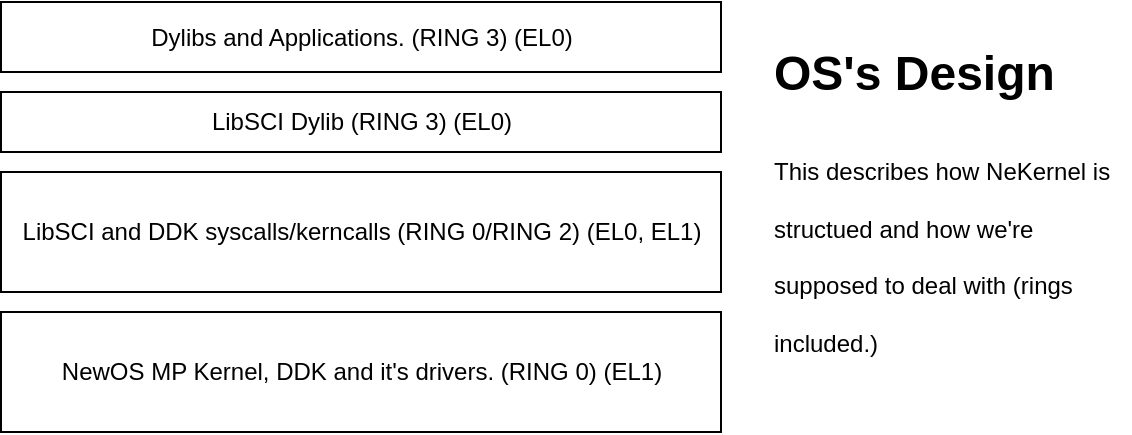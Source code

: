 <mxfile>
    <diagram name="Page-1" id="lDkK2i6CeL2VbSOVDvrP">
        <mxGraphModel dx="1144" dy="743" grid="1" gridSize="10" guides="1" tooltips="1" connect="1" arrows="1" fold="1" page="1" pageScale="1" pageWidth="827" pageHeight="1169" math="0" shadow="0">
            <root>
                <mxCell id="0"/>
                <mxCell id="1" parent="0"/>
                <mxCell id="ifhO3zQZNW-sXvZMTmu8-2" value="LibSCI Dylib (RING 3) (EL0)" style="rounded=0;whiteSpace=wrap;html=1;" parent="1" vertex="1">
                    <mxGeometry x="235.5" y="340" width="360" height="30" as="geometry"/>
                </mxCell>
                <mxCell id="ifhO3zQZNW-sXvZMTmu8-3" value="Dylibs and Applications. (RING 3) (EL0)" style="rounded=0;whiteSpace=wrap;html=1;" parent="1" vertex="1">
                    <mxGeometry x="235.5" y="295" width="360" height="35" as="geometry"/>
                </mxCell>
                <mxCell id="ifhO3zQZNW-sXvZMTmu8-8" value="&lt;h1 style=&quot;margin-top: 0px;&quot;&gt;&lt;span style=&quot;background-color: initial;&quot;&gt;OS's Design&lt;/span&gt;&lt;/h1&gt;&lt;h1 style=&quot;margin-top: 0px;&quot;&gt;&lt;span style=&quot;font-size: 12px; font-weight: 400;&quot;&gt;This describes how NeKernel is structued and how we're supposed to deal with (rings included.)&lt;/span&gt;&lt;/h1&gt;" style="text;html=1;whiteSpace=wrap;overflow=hidden;rounded=0;" parent="1" vertex="1">
                    <mxGeometry x="620" y="310" width="180" height="180" as="geometry"/>
                </mxCell>
                <mxCell id="ifhO3zQZNW-sXvZMTmu8-13" value="NewOS MP Kernel, DDK and it's drivers. (RING 0) (EL1)" style="rounded=0;whiteSpace=wrap;html=1;" parent="1" vertex="1">
                    <mxGeometry x="235.5" y="450" width="360" height="60" as="geometry"/>
                </mxCell>
                <mxCell id="4" value="LibSCI and DDK syscalls/kerncalls (RING 0/RING 2) (EL0, EL1)" style="rounded=0;whiteSpace=wrap;html=1;" parent="1" vertex="1">
                    <mxGeometry x="235.5" y="380" width="360" height="60" as="geometry"/>
                </mxCell>
            </root>
        </mxGraphModel>
    </diagram>
</mxfile>